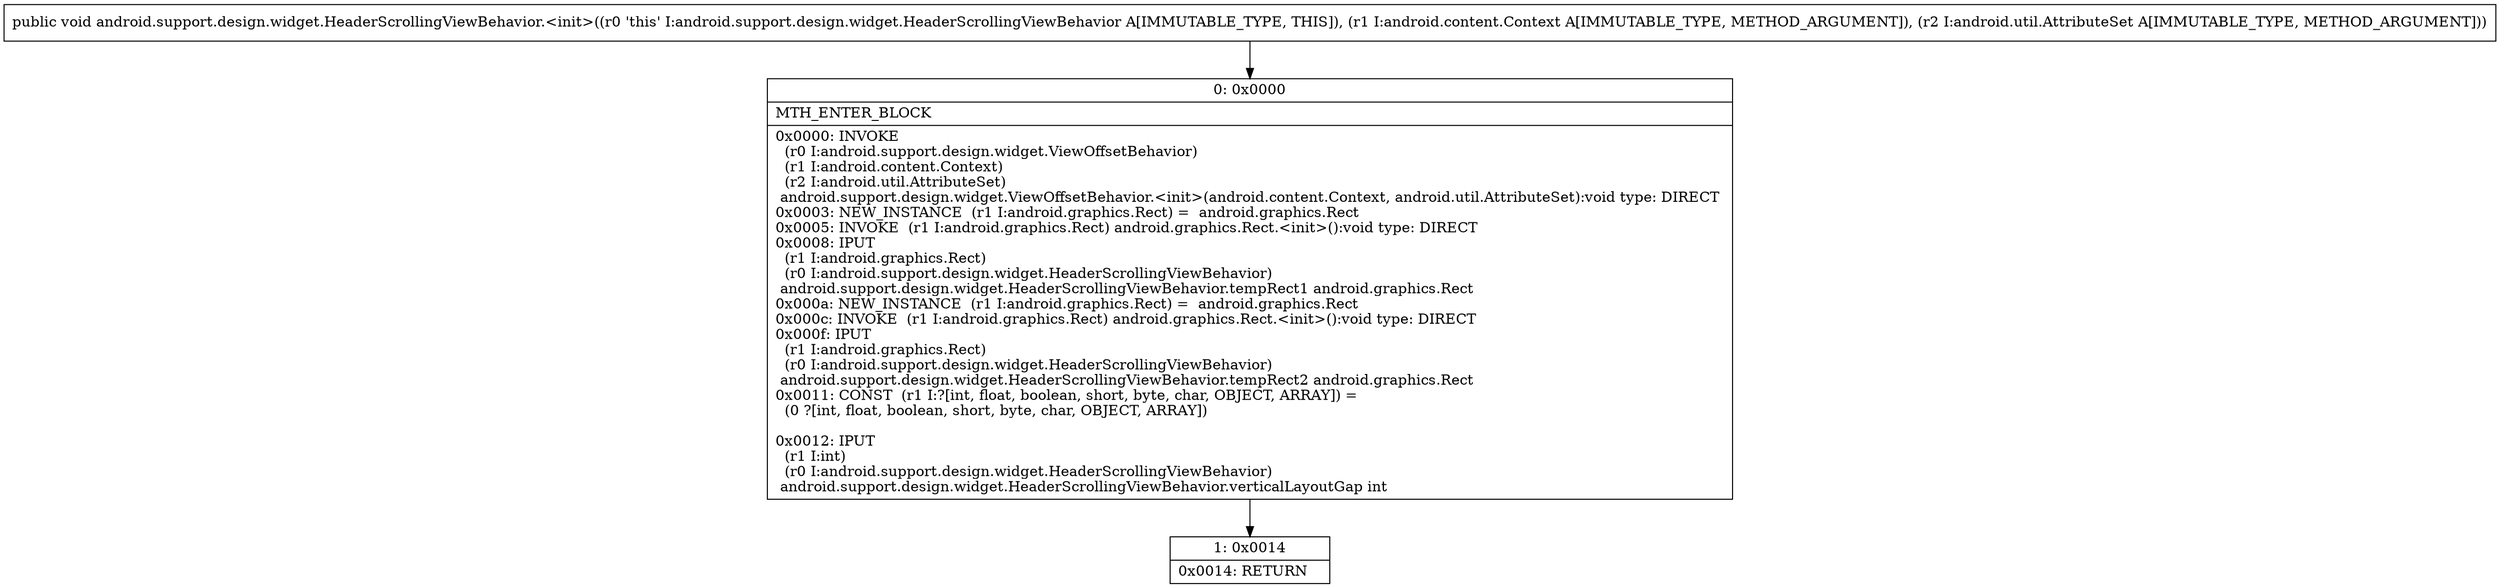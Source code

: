 digraph "CFG forandroid.support.design.widget.HeaderScrollingViewBehavior.\<init\>(Landroid\/content\/Context;Landroid\/util\/AttributeSet;)V" {
Node_0 [shape=record,label="{0\:\ 0x0000|MTH_ENTER_BLOCK\l|0x0000: INVOKE  \l  (r0 I:android.support.design.widget.ViewOffsetBehavior)\l  (r1 I:android.content.Context)\l  (r2 I:android.util.AttributeSet)\l android.support.design.widget.ViewOffsetBehavior.\<init\>(android.content.Context, android.util.AttributeSet):void type: DIRECT \l0x0003: NEW_INSTANCE  (r1 I:android.graphics.Rect) =  android.graphics.Rect \l0x0005: INVOKE  (r1 I:android.graphics.Rect) android.graphics.Rect.\<init\>():void type: DIRECT \l0x0008: IPUT  \l  (r1 I:android.graphics.Rect)\l  (r0 I:android.support.design.widget.HeaderScrollingViewBehavior)\l android.support.design.widget.HeaderScrollingViewBehavior.tempRect1 android.graphics.Rect \l0x000a: NEW_INSTANCE  (r1 I:android.graphics.Rect) =  android.graphics.Rect \l0x000c: INVOKE  (r1 I:android.graphics.Rect) android.graphics.Rect.\<init\>():void type: DIRECT \l0x000f: IPUT  \l  (r1 I:android.graphics.Rect)\l  (r0 I:android.support.design.widget.HeaderScrollingViewBehavior)\l android.support.design.widget.HeaderScrollingViewBehavior.tempRect2 android.graphics.Rect \l0x0011: CONST  (r1 I:?[int, float, boolean, short, byte, char, OBJECT, ARRAY]) = \l  (0 ?[int, float, boolean, short, byte, char, OBJECT, ARRAY])\l \l0x0012: IPUT  \l  (r1 I:int)\l  (r0 I:android.support.design.widget.HeaderScrollingViewBehavior)\l android.support.design.widget.HeaderScrollingViewBehavior.verticalLayoutGap int \l}"];
Node_1 [shape=record,label="{1\:\ 0x0014|0x0014: RETURN   \l}"];
MethodNode[shape=record,label="{public void android.support.design.widget.HeaderScrollingViewBehavior.\<init\>((r0 'this' I:android.support.design.widget.HeaderScrollingViewBehavior A[IMMUTABLE_TYPE, THIS]), (r1 I:android.content.Context A[IMMUTABLE_TYPE, METHOD_ARGUMENT]), (r2 I:android.util.AttributeSet A[IMMUTABLE_TYPE, METHOD_ARGUMENT])) }"];
MethodNode -> Node_0;
Node_0 -> Node_1;
}

